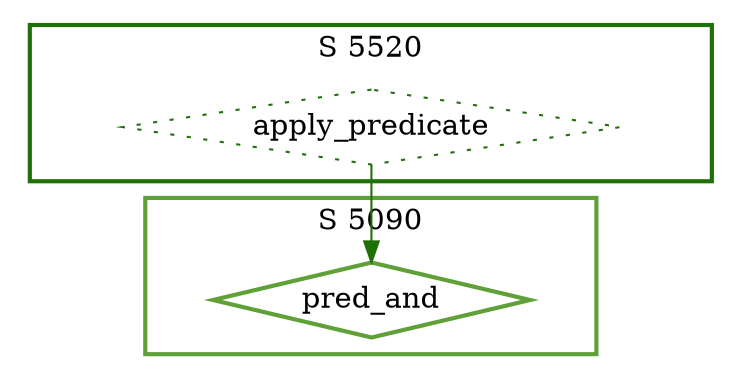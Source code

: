 digraph G {
  ratio=0.500000;
  "UV pred_and (5090)" [shape=diamond, label="pred_and", color="#60A038",
                        style=bold];
  "UV apply_predicate (5520)" [shape=diamond, label="apply_predicate",
                               color="#207008", style=dotted];
  
  subgraph cluster_5520 { label="S 5520";
    color="#207008";
    style=bold;
    "UV apply_predicate (5520)"; };
  subgraph cluster_5090 { label="S 5090";
    color="#60A038";
    style=bold;
    "UV pred_and (5090)"; };
  
  "UV apply_predicate (5520)" -> "UV pred_and (5090)" [color="#207008"];
  
  }